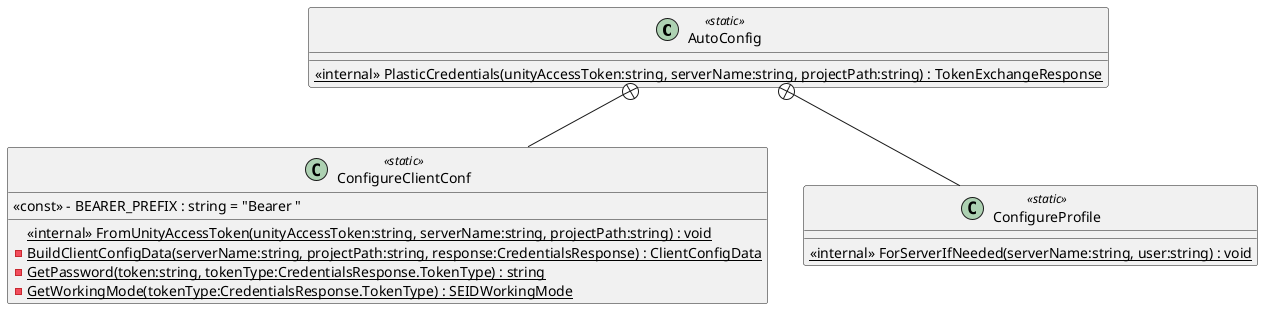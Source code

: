 @startuml
class AutoConfig <<static>> {
    <<internal>> {static} PlasticCredentials(unityAccessToken:string, serverName:string, projectPath:string) : TokenExchangeResponse
}
class ConfigureClientConf <<static>> {
    <<internal>> {static} FromUnityAccessToken(unityAccessToken:string, serverName:string, projectPath:string) : void
    {static} - BuildClientConfigData(serverName:string, projectPath:string, response:CredentialsResponse) : ClientConfigData
    {static} - GetPassword(token:string, tokenType:CredentialsResponse.TokenType) : string
    {static} - GetWorkingMode(tokenType:CredentialsResponse.TokenType) : SEIDWorkingMode
    <<const>> - BEARER_PREFIX : string = "Bearer "
}
class ConfigureProfile <<static>> {
    <<internal>> {static} ForServerIfNeeded(serverName:string, user:string) : void
}
AutoConfig +-- ConfigureClientConf
AutoConfig +-- ConfigureProfile
@enduml
